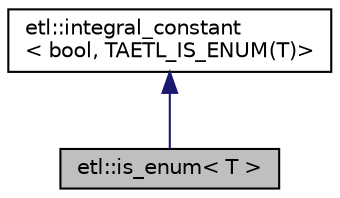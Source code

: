 digraph "etl::is_enum&lt; T &gt;"
{
  edge [fontname="Helvetica",fontsize="10",labelfontname="Helvetica",labelfontsize="10"];
  node [fontname="Helvetica",fontsize="10",shape=record];
  Node2 [label="etl::is_enum\< T \>",height=0.2,width=0.4,color="black", fillcolor="grey75", style="filled", fontcolor="black"];
  Node3 -> Node2 [dir="back",color="midnightblue",fontsize="10",style="solid",fontname="Helvetica"];
  Node3 [label="etl::integral_constant\l\< bool, TAETL_IS_ENUM(T)\>",height=0.2,width=0.4,color="black", fillcolor="white", style="filled",URL="$structetl_1_1integral__constant.html"];
}
